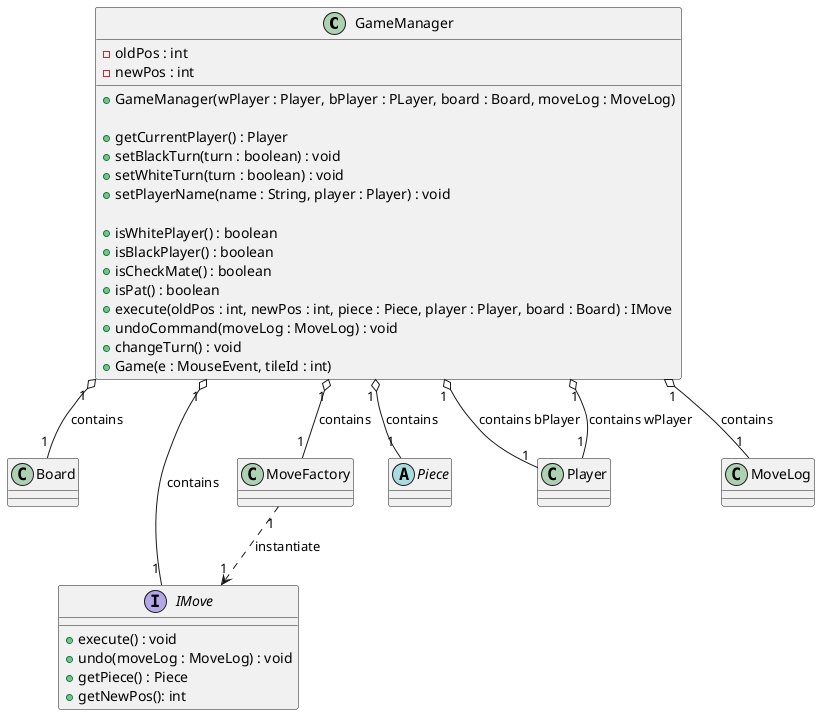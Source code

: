 @startuml
'https://plantuml.com/class-diagram

class GameManager{
    -oldPos : int
    -newPos : int

    +GameManager(wPlayer : Player, bPlayer : PLayer, board : Board, moveLog : MoveLog)

    +getCurrentPlayer() : Player
    +setBlackTurn(turn : boolean) : void
    +setWhiteTurn(turn : boolean) : void
    +setPlayerName(name : String, player : Player) : void

    +isWhitePlayer() : boolean
    +isBlackPlayer() : boolean
    +isCheckMate() : boolean
    +isPat() : boolean
    +execute(oldPos : int, newPos : int, piece : Piece, player : Player, board : Board) : IMove
    +undoCommand(moveLog : MoveLog) : void
    +changeTurn() : void
    +Game(e : MouseEvent, tileId : int)

}

class Board {
}

interface IMove {
    +execute() : void
    +undo(moveLog : MoveLog) : void
    +getPiece() : Piece
    +getNewPos(): int
}

class MoveFactory {
}

abstract class Piece {
}

class Player {
}

class MoveLog {
}


GameManager "1" o-- "1" Player : contains bPlayer
GameManager "1" o-- "1" Player : contains wPlayer
GameManager "1" o-- "1" MoveLog : contains
GameManager "1" o-- "1" MoveFactory : contains
GameManager "1" o-- "1" IMove : contains
GameManager "1" o-- "1" Piece : contains
GameManager "1" o-- "1" Board : contains

MoveFactory "1" -[Dashed]-> "1" IMove : instantiate


@enduml